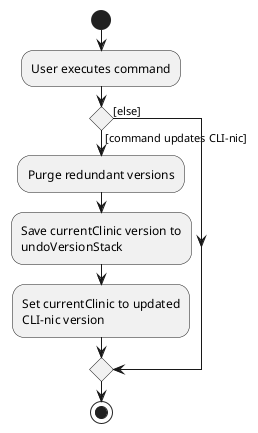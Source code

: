 @startuml
start
:User executes command;

'Since the beta syntax does not support placing the condition outside the
'diamond we place it as the true branch instead.

if () then ([command updates CLI-nic])
    :Purge redundant versions;
    :Save currentClinic version to
    undoVersionStack;
    :Set currentClinic to updated
    CLI-nic version;
else ([else])
endif
stop
@enduml
